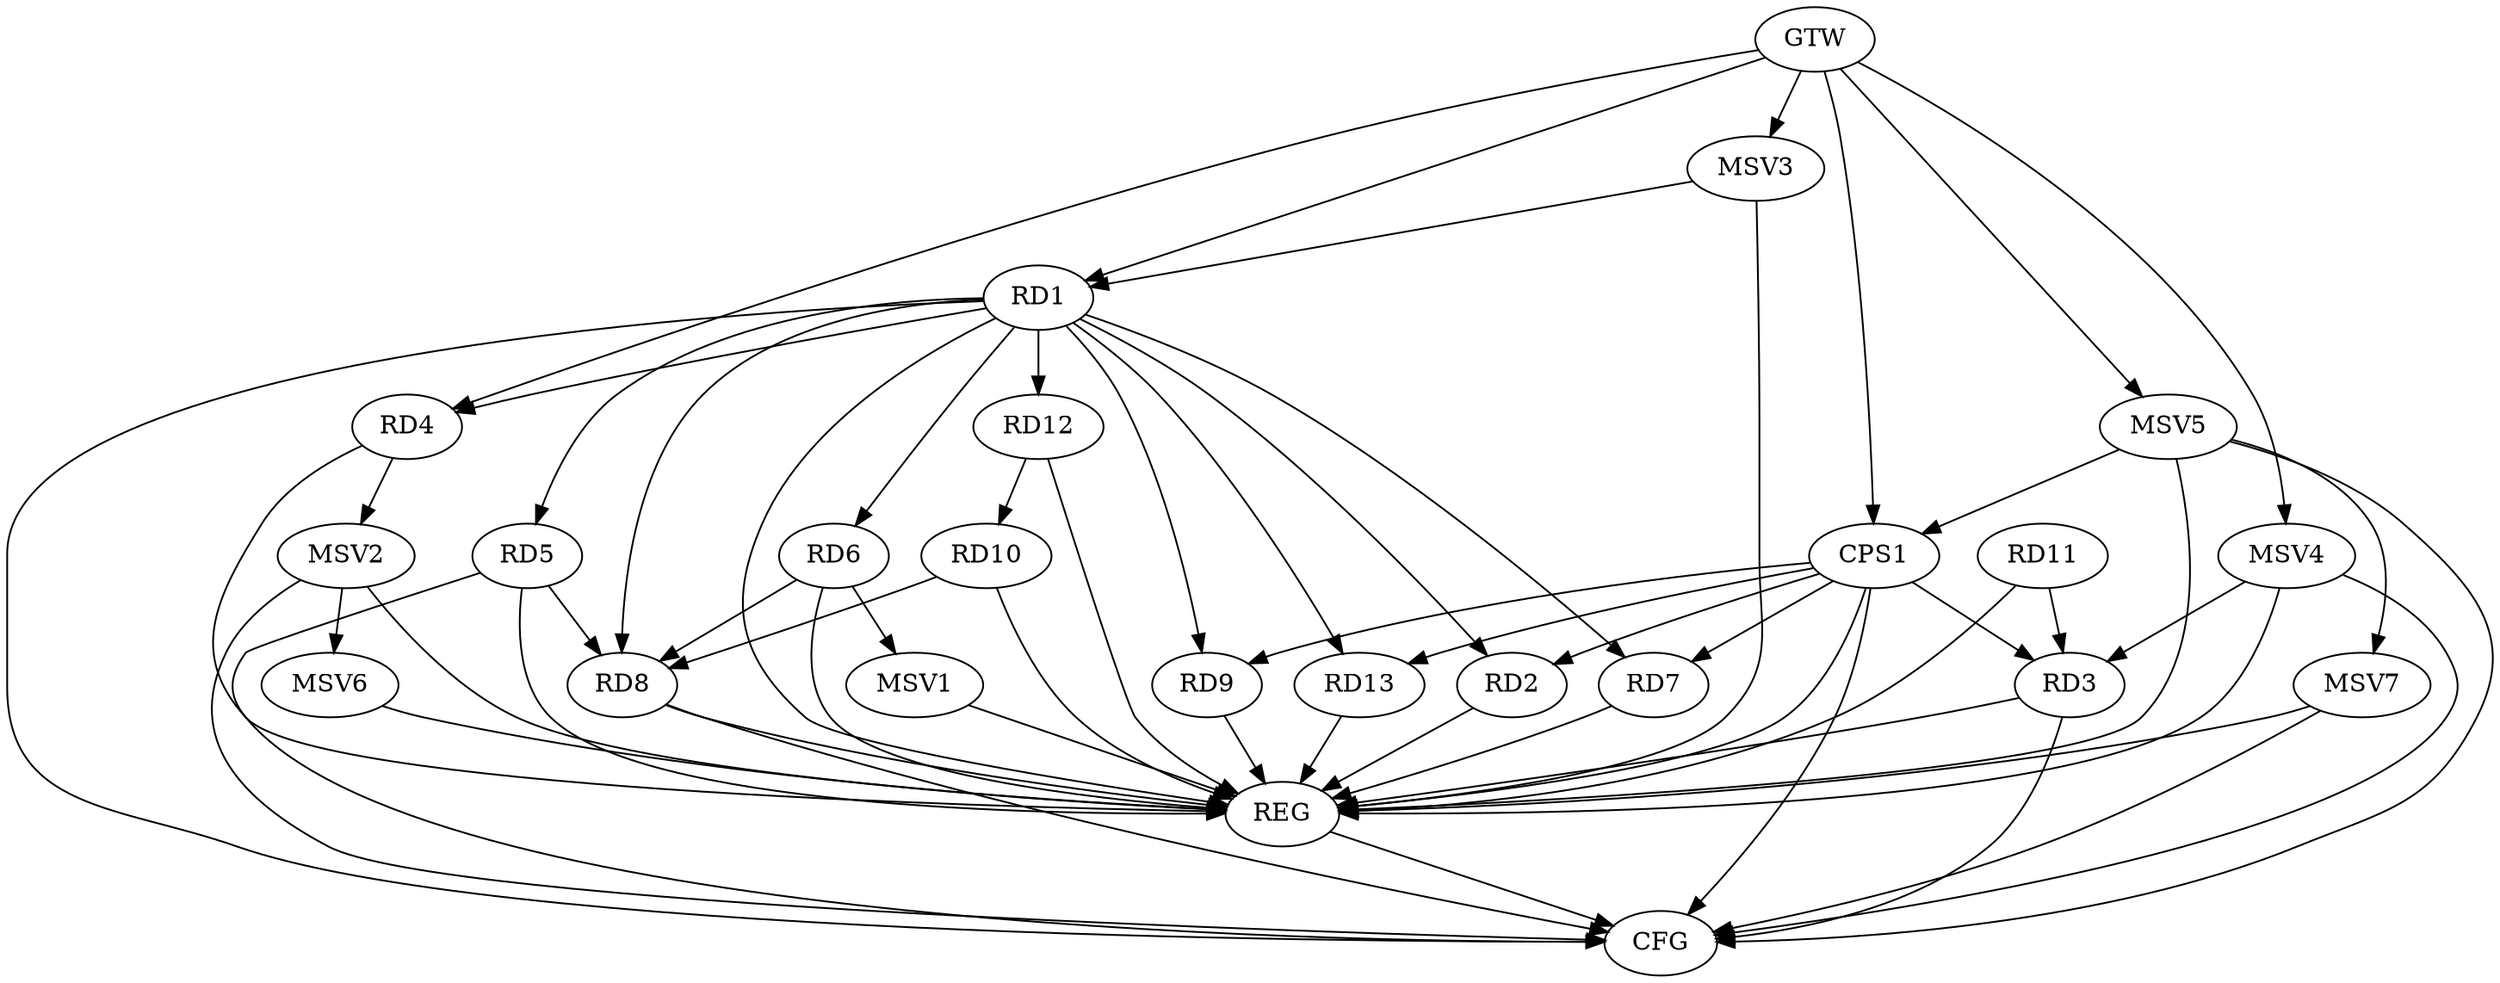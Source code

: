 strict digraph G {
  RD1 [ label="RD1" ];
  RD2 [ label="RD2" ];
  RD3 [ label="RD3" ];
  RD4 [ label="RD4" ];
  RD5 [ label="RD5" ];
  RD6 [ label="RD6" ];
  RD7 [ label="RD7" ];
  RD8 [ label="RD8" ];
  RD9 [ label="RD9" ];
  RD10 [ label="RD10" ];
  RD11 [ label="RD11" ];
  RD12 [ label="RD12" ];
  RD13 [ label="RD13" ];
  CPS1 [ label="CPS1" ];
  GTW [ label="GTW" ];
  REG [ label="REG" ];
  CFG [ label="CFG" ];
  MSV1 [ label="MSV1" ];
  MSV2 [ label="MSV2" ];
  MSV3 [ label="MSV3" ];
  MSV4 [ label="MSV4" ];
  MSV5 [ label="MSV5" ];
  MSV6 [ label="MSV6" ];
  MSV7 [ label="MSV7" ];
  RD1 -> RD5;
  RD1 -> RD8;
  RD1 -> RD12;
  RD11 -> RD3;
  RD5 -> RD8;
  RD6 -> RD8;
  RD10 -> RD8;
  RD12 -> RD10;
  CPS1 -> RD2;
  CPS1 -> RD3;
  CPS1 -> RD7;
  CPS1 -> RD9;
  CPS1 -> RD13;
  GTW -> RD1;
  GTW -> RD4;
  GTW -> CPS1;
  RD1 -> REG;
  RD2 -> REG;
  RD3 -> REG;
  RD4 -> REG;
  RD5 -> REG;
  RD6 -> REG;
  RD7 -> REG;
  RD8 -> REG;
  RD9 -> REG;
  RD10 -> REG;
  RD11 -> REG;
  RD12 -> REG;
  RD13 -> REG;
  CPS1 -> REG;
  RD3 -> CFG;
  RD1 -> CFG;
  RD8 -> CFG;
  RD5 -> CFG;
  CPS1 -> CFG;
  REG -> CFG;
  RD1 -> RD6;
  RD1 -> RD7;
  RD1 -> RD13;
  RD1 -> RD2;
  RD1 -> RD4;
  RD1 -> RD9;
  RD6 -> MSV1;
  MSV1 -> REG;
  RD4 -> MSV2;
  MSV2 -> REG;
  MSV2 -> CFG;
  MSV3 -> RD1;
  GTW -> MSV3;
  MSV3 -> REG;
  MSV4 -> RD3;
  GTW -> MSV4;
  MSV4 -> REG;
  MSV4 -> CFG;
  MSV5 -> CPS1;
  GTW -> MSV5;
  MSV5 -> REG;
  MSV5 -> CFG;
  MSV2 -> MSV6;
  MSV6 -> REG;
  MSV5 -> MSV7;
  MSV7 -> REG;
  MSV7 -> CFG;
}
